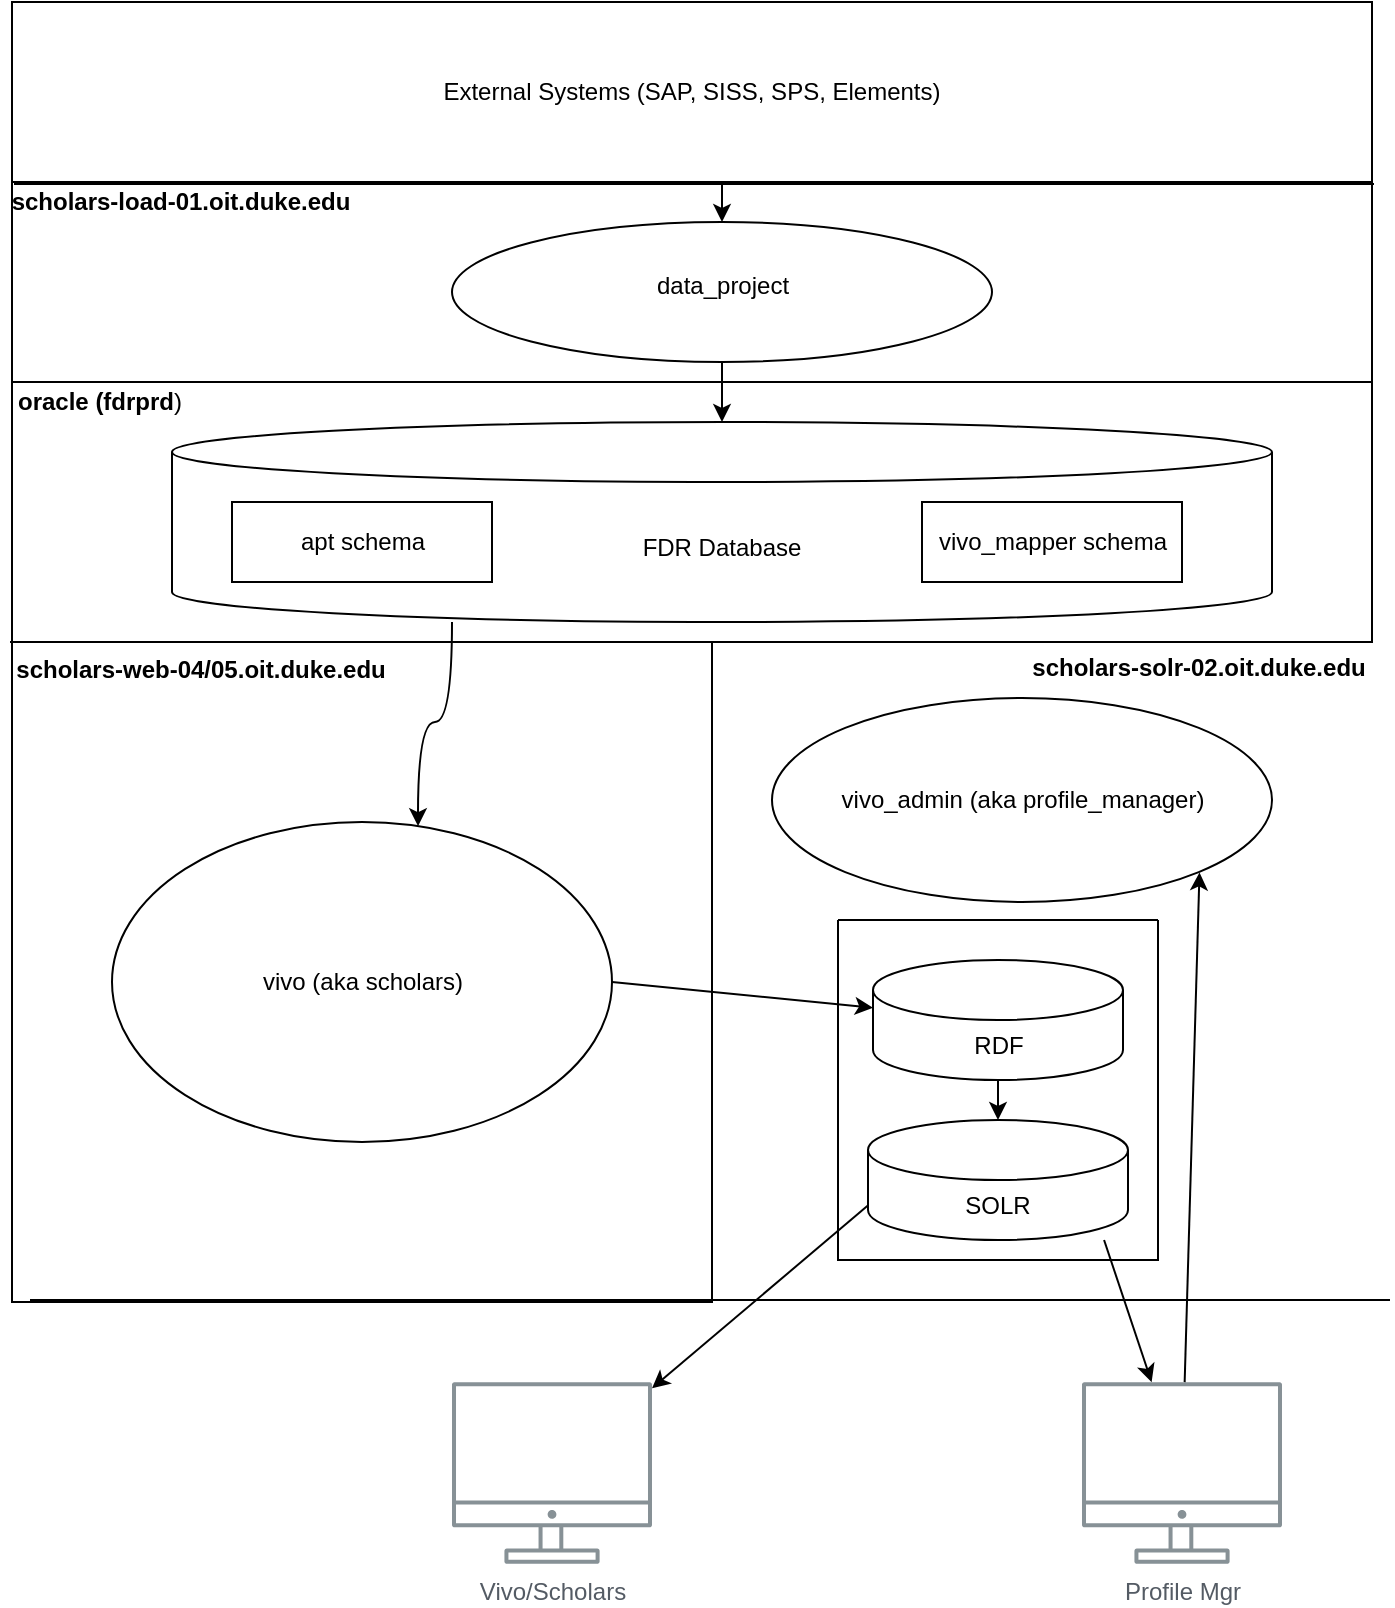 <mxfile version="17.1.0" type="github">
  <diagram id="9MPO39MfpI7pv3HyR61F" name="Page-1">
    <mxGraphModel dx="1579" dy="667" grid="1" gridSize="10" guides="1" tooltips="1" connect="1" arrows="1" fold="1" page="1" pageScale="1" pageWidth="850" pageHeight="1100" math="0" shadow="0">
      <root>
        <mxCell id="0" />
        <mxCell id="1" parent="0" />
        <mxCell id="cj-YQitfOQZqWISBJvCt-62" value="" style="rounded=0;whiteSpace=wrap;html=1;" vertex="1" parent="1">
          <mxGeometry x="-120" y="330" width="350" height="330" as="geometry" />
        </mxCell>
        <mxCell id="cj-YQitfOQZqWISBJvCt-61" value="" style="rounded=0;whiteSpace=wrap;html=1;" vertex="1" parent="1">
          <mxGeometry x="-120" y="200" width="680" height="130" as="geometry" />
        </mxCell>
        <mxCell id="cj-YQitfOQZqWISBJvCt-60" value="" style="rounded=0;whiteSpace=wrap;html=1;" vertex="1" parent="1">
          <mxGeometry x="-120" y="100" width="680" height="100" as="geometry" />
        </mxCell>
        <mxCell id="cj-YQitfOQZqWISBJvCt-1" value="&lt;div&gt;data_project&lt;/div&gt;&lt;div&gt;&lt;br&gt;&lt;br&gt;&lt;/div&gt;" style="verticalLabelPosition=middle;verticalAlign=bottom;html=1;shape=mxgraph.flowchart.on-page_reference;fontStyle=0;horizontal=1;labelPosition=center;align=center;" vertex="1" parent="1">
          <mxGeometry x="100" y="120" width="270" height="70" as="geometry" />
        </mxCell>
        <mxCell id="cj-YQitfOQZqWISBJvCt-15" style="edgeStyle=orthogonalEdgeStyle;rounded=0;orthogonalLoop=1;jettySize=auto;html=1;exitX=0.5;exitY=1;exitDx=0;exitDy=0;entryX=0.5;entryY=0;entryDx=0;entryDy=0;entryPerimeter=0;" edge="1" parent="1" source="cj-YQitfOQZqWISBJvCt-4" target="cj-YQitfOQZqWISBJvCt-1">
          <mxGeometry relative="1" as="geometry" />
        </mxCell>
        <mxCell id="cj-YQitfOQZqWISBJvCt-4" value="External Systems (SAP, SISS, SPS, Elements)" style="rounded=0;whiteSpace=wrap;html=1;" vertex="1" parent="1">
          <mxGeometry x="-120" y="10" width="680" height="90" as="geometry" />
        </mxCell>
        <mxCell id="cj-YQitfOQZqWISBJvCt-10" value="Vivo/Scholars" style="sketch=0;outlineConnect=0;gradientColor=none;fontColor=#545B64;strokeColor=none;fillColor=#879196;dashed=0;verticalLabelPosition=bottom;verticalAlign=top;align=center;html=1;fontSize=12;fontStyle=0;aspect=fixed;shape=mxgraph.aws4.illustration_desktop;pointerEvents=1" vertex="1" parent="1">
          <mxGeometry x="100" y="700" width="100" height="91" as="geometry" />
        </mxCell>
        <mxCell id="cj-YQitfOQZqWISBJvCt-11" value="Profile Mgr" style="sketch=0;outlineConnect=0;gradientColor=none;fontColor=#545B64;strokeColor=none;fillColor=#879196;dashed=0;verticalLabelPosition=bottom;verticalAlign=top;align=center;html=1;fontSize=12;fontStyle=0;aspect=fixed;shape=mxgraph.aws4.illustration_desktop;pointerEvents=1" vertex="1" parent="1">
          <mxGeometry x="415" y="700" width="100" height="91" as="geometry" />
        </mxCell>
        <mxCell id="cj-YQitfOQZqWISBJvCt-12" value="FDR Database" style="shape=cylinder3;whiteSpace=wrap;html=1;boundedLbl=1;backgroundOutline=1;size=15;" vertex="1" parent="1">
          <mxGeometry x="-40" y="220" width="550" height="100" as="geometry" />
        </mxCell>
        <mxCell id="cj-YQitfOQZqWISBJvCt-23" value="vivo (aka scholars)" style="verticalLabelPosition=middle;verticalAlign=middle;html=1;shape=mxgraph.flowchart.on-page_reference;fontStyle=0;horizontal=1;labelPosition=center;align=center;" vertex="1" parent="1">
          <mxGeometry x="-70" y="420" width="250" height="160" as="geometry" />
        </mxCell>
        <mxCell id="cj-YQitfOQZqWISBJvCt-25" value="vivo_admin (aka profile_manager)" style="verticalLabelPosition=middle;verticalAlign=middle;html=1;shape=mxgraph.flowchart.on-page_reference;fontStyle=0;horizontal=1;labelPosition=center;align=center;" vertex="1" parent="1">
          <mxGeometry x="260" y="358" width="250" height="102" as="geometry" />
        </mxCell>
        <mxCell id="cj-YQitfOQZqWISBJvCt-34" style="edgeStyle=orthogonalEdgeStyle;rounded=0;orthogonalLoop=1;jettySize=auto;html=1;curved=1;entryX=0.612;entryY=0.013;entryDx=0;entryDy=0;entryPerimeter=0;" edge="1" parent="1" target="cj-YQitfOQZqWISBJvCt-23">
          <mxGeometry relative="1" as="geometry">
            <mxPoint x="100" y="320" as="sourcePoint" />
            <mxPoint x="180" y="360" as="targetPoint" />
            <Array as="points">
              <mxPoint x="100" y="320" />
              <mxPoint x="100" y="370" />
              <mxPoint x="53" y="370" />
            </Array>
          </mxGeometry>
        </mxCell>
        <mxCell id="cj-YQitfOQZqWISBJvCt-35" style="edgeStyle=orthogonalEdgeStyle;rounded=0;orthogonalLoop=1;jettySize=auto;html=1;entryX=0.5;entryY=0;entryDx=0;entryDy=0;entryPerimeter=0;exitX=0.5;exitY=1;exitDx=0;exitDy=0;exitPerimeter=0;" edge="1" parent="1" source="cj-YQitfOQZqWISBJvCt-1" target="cj-YQitfOQZqWISBJvCt-12">
          <mxGeometry relative="1" as="geometry">
            <mxPoint x="250" y="210" as="sourcePoint" />
            <mxPoint x="255" y="147" as="targetPoint" />
          </mxGeometry>
        </mxCell>
        <mxCell id="cj-YQitfOQZqWISBJvCt-37" value="&lt;div&gt;vivo_mapper schema&lt;/div&gt;" style="verticalLabelPosition=middle;verticalAlign=middle;html=1;shape=mxgraph.basic.rect;fillColor2=none;strokeWidth=1;size=20;indent=5;labelPosition=center;align=center;" vertex="1" parent="1">
          <mxGeometry x="335" y="260" width="130" height="40" as="geometry" />
        </mxCell>
        <mxCell id="cj-YQitfOQZqWISBJvCt-38" value="&lt;div&gt;apt schema&lt;/div&gt;" style="verticalLabelPosition=middle;verticalAlign=middle;html=1;shape=mxgraph.basic.rect;fillColor2=none;strokeWidth=1;size=20;indent=5;labelPosition=center;align=center;" vertex="1" parent="1">
          <mxGeometry x="-10" y="260" width="130" height="40" as="geometry" />
        </mxCell>
        <mxCell id="cj-YQitfOQZqWISBJvCt-43" value="" style="endArrow=classic;html=1;rounded=0;curved=1;" edge="1" parent="1" target="cj-YQitfOQZqWISBJvCt-10">
          <mxGeometry width="50" height="50" relative="1" as="geometry">
            <mxPoint x="310" y="610" as="sourcePoint" />
            <mxPoint x="240" y="310" as="targetPoint" />
          </mxGeometry>
        </mxCell>
        <mxCell id="cj-YQitfOQZqWISBJvCt-44" value="" style="swimlane;startSize=0;" vertex="1" parent="1">
          <mxGeometry x="293" y="469" width="160" height="170" as="geometry" />
        </mxCell>
        <mxCell id="cj-YQitfOQZqWISBJvCt-6" value="RDF" style="shape=cylinder3;whiteSpace=wrap;html=1;boundedLbl=1;backgroundOutline=1;size=15;" vertex="1" parent="cj-YQitfOQZqWISBJvCt-44">
          <mxGeometry x="17.5" y="20" width="125" height="60" as="geometry" />
        </mxCell>
        <mxCell id="cj-YQitfOQZqWISBJvCt-7" value="SOLR" style="shape=cylinder3;whiteSpace=wrap;html=1;boundedLbl=1;backgroundOutline=1;size=15;" vertex="1" parent="cj-YQitfOQZqWISBJvCt-44">
          <mxGeometry x="15" y="100" width="130" height="60" as="geometry" />
        </mxCell>
        <mxCell id="cj-YQitfOQZqWISBJvCt-45" value="" style="endArrow=classic;html=1;rounded=0;curved=1;exitX=0.5;exitY=1;exitDx=0;exitDy=0;exitPerimeter=0;" edge="1" parent="cj-YQitfOQZqWISBJvCt-44" source="cj-YQitfOQZqWISBJvCt-6" target="cj-YQitfOQZqWISBJvCt-7">
          <mxGeometry width="50" height="50" relative="1" as="geometry">
            <mxPoint x="20" y="-10" as="sourcePoint" />
            <mxPoint x="70" y="-60" as="targetPoint" />
          </mxGeometry>
        </mxCell>
        <mxCell id="cj-YQitfOQZqWISBJvCt-46" value="" style="endArrow=classic;html=1;rounded=0;curved=1;exitX=0.908;exitY=1;exitDx=0;exitDy=0;exitPerimeter=0;" edge="1" parent="1" source="cj-YQitfOQZqWISBJvCt-7" target="cj-YQitfOQZqWISBJvCt-11">
          <mxGeometry width="50" height="50" relative="1" as="geometry">
            <mxPoint x="351.95" y="618.98" as="sourcePoint" />
            <mxPoint x="394.413" y="680.063" as="targetPoint" />
          </mxGeometry>
        </mxCell>
        <mxCell id="cj-YQitfOQZqWISBJvCt-47" value="" style="endArrow=classic;html=1;rounded=0;curved=1;entryX=0.855;entryY=0.855;entryDx=0;entryDy=0;entryPerimeter=0;" edge="1" parent="1" source="cj-YQitfOQZqWISBJvCt-11" target="cj-YQitfOQZqWISBJvCt-25">
          <mxGeometry width="50" height="50" relative="1" as="geometry">
            <mxPoint x="500" y="690" as="sourcePoint" />
            <mxPoint x="490" y="480" as="targetPoint" />
          </mxGeometry>
        </mxCell>
        <mxCell id="cj-YQitfOQZqWISBJvCt-48" value="" style="endArrow=none;html=1;rounded=0;curved=1;" edge="1" parent="1">
          <mxGeometry width="50" height="50" relative="1" as="geometry">
            <mxPoint x="-120" y="200" as="sourcePoint" />
            <mxPoint x="560" y="200" as="targetPoint" />
          </mxGeometry>
        </mxCell>
        <mxCell id="cj-YQitfOQZqWISBJvCt-49" value="" style="endArrow=none;html=1;rounded=0;curved=1;" edge="1" parent="1">
          <mxGeometry width="50" height="50" relative="1" as="geometry">
            <mxPoint x="-119" y="101" as="sourcePoint" />
            <mxPoint x="561" y="101" as="targetPoint" />
          </mxGeometry>
        </mxCell>
        <mxCell id="cj-YQitfOQZqWISBJvCt-50" value="" style="endArrow=none;html=1;rounded=0;curved=1;" edge="1" parent="1">
          <mxGeometry width="50" height="50" relative="1" as="geometry">
            <mxPoint x="-121" y="330" as="sourcePoint" />
            <mxPoint x="559" y="330" as="targetPoint" />
          </mxGeometry>
        </mxCell>
        <mxCell id="cj-YQitfOQZqWISBJvCt-52" value="&lt;div&gt;&lt;b&gt;oracle (fdrprd&lt;/b&gt;)&lt;/div&gt;" style="text;html=1;strokeColor=none;fillColor=none;align=left;verticalAlign=middle;whiteSpace=wrap;rounded=0;" vertex="1" parent="1">
          <mxGeometry x="-119" y="195" width="120" height="30" as="geometry" />
        </mxCell>
        <mxCell id="cj-YQitfOQZqWISBJvCt-53" value="&lt;b&gt;scholars-load-01.oit.duke.edu&lt;/b&gt;" style="text;html=1;align=center;verticalAlign=middle;resizable=0;points=[];autosize=1;strokeColor=none;fillColor=none;" vertex="1" parent="1">
          <mxGeometry x="-126" y="100" width="180" height="20" as="geometry" />
        </mxCell>
        <mxCell id="cj-YQitfOQZqWISBJvCt-54" value="" style="endArrow=none;html=1;rounded=0;curved=1;" edge="1" parent="1">
          <mxGeometry width="50" height="50" relative="1" as="geometry">
            <mxPoint x="230" y="660" as="sourcePoint" />
            <mxPoint x="230" y="330" as="targetPoint" />
          </mxGeometry>
        </mxCell>
        <mxCell id="cj-YQitfOQZqWISBJvCt-55" value="&lt;div&gt;&lt;b&gt;scholars-web-04/05.oit.duke.edu&lt;/b&gt;&lt;/div&gt;" style="text;html=1;align=center;verticalAlign=middle;resizable=0;points=[];autosize=1;strokeColor=none;fillColor=none;" vertex="1" parent="1">
          <mxGeometry x="-126" y="334" width="200" height="20" as="geometry" />
        </mxCell>
        <mxCell id="cj-YQitfOQZqWISBJvCt-56" value="&lt;div&gt;&lt;b&gt;scholars-solr-02.oit.duke.edu&lt;/b&gt;&lt;/div&gt;&lt;div&gt;&lt;b&gt;&lt;br&gt;&lt;/b&gt;&lt;/div&gt;" style="text;html=1;align=center;verticalAlign=middle;resizable=0;points=[];autosize=1;strokeColor=none;fillColor=none;" vertex="1" parent="1">
          <mxGeometry x="383" y="335" width="180" height="30" as="geometry" />
        </mxCell>
        <mxCell id="cj-YQitfOQZqWISBJvCt-58" value="" style="endArrow=none;html=1;rounded=0;curved=1;" edge="1" parent="1">
          <mxGeometry width="50" height="50" relative="1" as="geometry">
            <mxPoint x="-111" y="659" as="sourcePoint" />
            <mxPoint x="569" y="659" as="targetPoint" />
          </mxGeometry>
        </mxCell>
        <mxCell id="cj-YQitfOQZqWISBJvCt-63" value="" style="endArrow=classic;html=1;rounded=0;curved=1;exitX=1;exitY=0.5;exitDx=0;exitDy=0;exitPerimeter=0;" edge="1" parent="1" source="cj-YQitfOQZqWISBJvCt-23" target="cj-YQitfOQZqWISBJvCt-6">
          <mxGeometry width="50" height="50" relative="1" as="geometry">
            <mxPoint x="170" y="440" as="sourcePoint" />
            <mxPoint x="220" y="390" as="targetPoint" />
          </mxGeometry>
        </mxCell>
      </root>
    </mxGraphModel>
  </diagram>
</mxfile>
